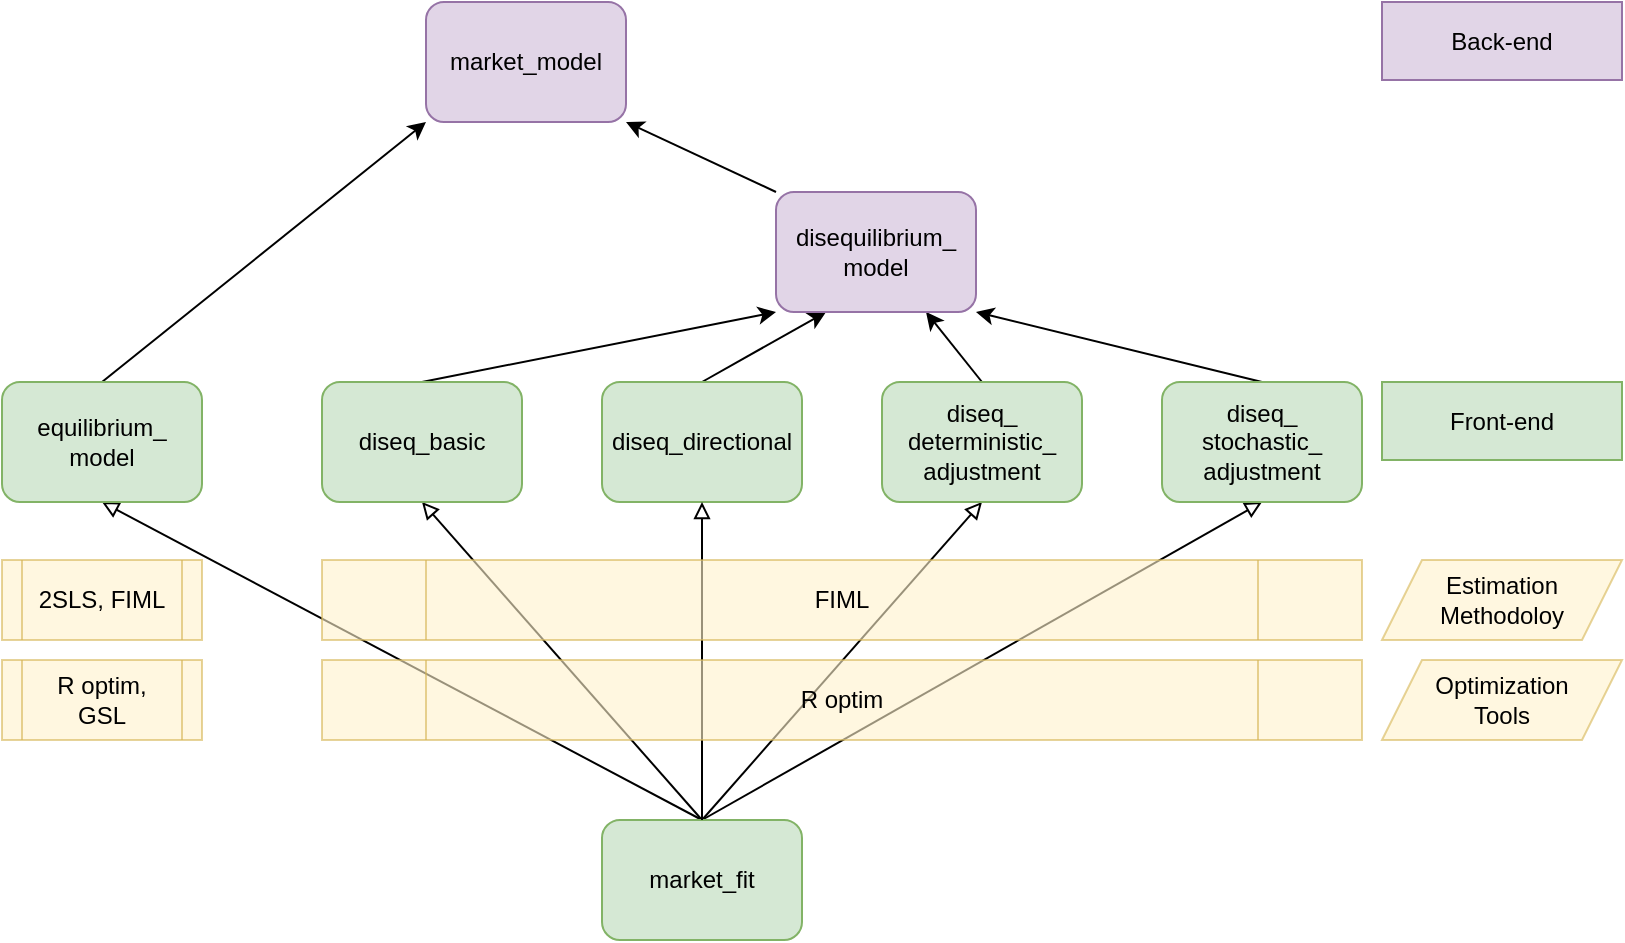 <mxfile version="20.0.4" type="device"><diagram id="wTxYyCtiBtCD-HAyGD6I" name="Page-1"><mxGraphModel dx="852" dy="920" grid="1" gridSize="10" guides="1" tooltips="1" connect="1" arrows="1" fold="1" page="1" pageScale="1" pageWidth="850" pageHeight="1100" math="0" shadow="0"><root><mxCell id="0"/><mxCell id="1" parent="0"/><mxCell id="85mBdZcTbbr6_1h3KeG0-2" value="" style="edgeStyle=orthogonalEdgeStyle;rounded=0;orthogonalLoop=1;jettySize=auto;html=1;noEdgeStyle=1;orthogonal=1;entryX=0.5;entryY=1;entryDx=0;entryDy=0;exitX=0.5;exitY=0;exitDx=0;exitDy=0;startArrow=none;startFill=0;endArrow=block;endFill=0;" parent="1" source="85mBdZcTbbr6_1h3KeG0-1" target="PXnDfbXDCQp5edidJXEw-2" edge="1"><mxGeometry relative="1" as="geometry"><mxPoint x="360" y="660" as="sourcePoint"/><mxPoint x="292" y="620" as="targetPoint"/></mxGeometry></mxCell><mxCell id="85mBdZcTbbr6_1h3KeG0-4" value="" style="edgeStyle=orthogonalEdgeStyle;rounded=0;orthogonalLoop=1;jettySize=auto;html=1;noEdgeStyle=1;orthogonal=1;entryX=0.5;entryY=1;entryDx=0;entryDy=0;exitX=0.5;exitY=0;exitDx=0;exitDy=0;startArrow=none;startFill=0;endArrow=block;endFill=0;" parent="1" source="85mBdZcTbbr6_1h3KeG0-1" target="PXnDfbXDCQp5edidJXEw-6" edge="1"><mxGeometry relative="1" as="geometry"><mxPoint x="380" y="640" as="sourcePoint"/><mxPoint x="80" y="481" as="targetPoint"/></mxGeometry></mxCell><mxCell id="85mBdZcTbbr6_1h3KeG0-6" value="" style="edgeStyle=orthogonalEdgeStyle;rounded=0;orthogonalLoop=1;jettySize=auto;html=1;noEdgeStyle=1;orthogonal=1;entryX=0.5;entryY=1;entryDx=0;entryDy=0;exitX=0.5;exitY=0;exitDx=0;exitDy=0;startArrow=none;startFill=0;endArrow=block;endFill=0;" parent="1" source="85mBdZcTbbr6_1h3KeG0-1" target="PXnDfbXDCQp5edidJXEw-10" edge="1"><mxGeometry relative="1" as="geometry"><mxPoint x="380" y="640" as="sourcePoint"/><mxPoint x="380" y="481" as="targetPoint"/></mxGeometry></mxCell><mxCell id="85mBdZcTbbr6_1h3KeG0-7" value="" style="edgeStyle=orthogonalEdgeStyle;rounded=0;orthogonalLoop=1;jettySize=auto;html=1;noEdgeStyle=1;orthogonal=1;entryX=0.5;entryY=1;entryDx=0;entryDy=0;exitX=0.5;exitY=0;exitDx=0;exitDy=0;startArrow=none;startFill=0;endArrow=block;endFill=0;" parent="1" source="85mBdZcTbbr6_1h3KeG0-1" target="PXnDfbXDCQp5edidJXEw-12" edge="1"><mxGeometry relative="1" as="geometry"><mxPoint x="380" y="640" as="sourcePoint"/><mxPoint x="520" y="481" as="targetPoint"/></mxGeometry></mxCell><mxCell id="PXnDfbXDCQp5edidJXEw-3" value="" style="edgeStyle=orthogonalEdgeStyle;rounded=0;orthogonalLoop=1;jettySize=auto;html=1;noEdgeStyle=1;orthogonal=1;exitX=0.5;exitY=0;exitDx=0;exitDy=0;" parent="1" source="PXnDfbXDCQp5edidJXEw-2" target="PXnDfbXDCQp5edidJXEw-1" edge="1"><mxGeometry relative="1" as="geometry"/></mxCell><mxCell id="PXnDfbXDCQp5edidJXEw-5" value="" style="edgeStyle=orthogonalEdgeStyle;rounded=0;orthogonalLoop=1;jettySize=auto;html=1;noEdgeStyle=1;orthogonal=1;" parent="1" source="PXnDfbXDCQp5edidJXEw-4" target="PXnDfbXDCQp5edidJXEw-1" edge="1"><mxGeometry relative="1" as="geometry"/></mxCell><mxCell id="PXnDfbXDCQp5edidJXEw-1" value="market_model" style="rounded=1;whiteSpace=wrap;html=1;fillColor=#e1d5e7;strokeColor=#9673a6;" parent="1" vertex="1"><mxGeometry x="232" y="221" width="100" height="60" as="geometry"/></mxCell><mxCell id="PXnDfbXDCQp5edidJXEw-2" value="equilibrium_ model" style="rounded=1;whiteSpace=wrap;html=1;fillColor=#d5e8d4;strokeColor=#82b366;" parent="1" vertex="1"><mxGeometry x="20" y="411" width="100" height="60" as="geometry"/></mxCell><mxCell id="PXnDfbXDCQp5edidJXEw-7" value="" style="edgeStyle=orthogonalEdgeStyle;rounded=0;orthogonalLoop=1;jettySize=auto;html=1;noEdgeStyle=1;orthogonal=1;entryX=0;entryY=1;entryDx=0;entryDy=0;exitX=0.5;exitY=0;exitDx=0;exitDy=0;" parent="1" source="PXnDfbXDCQp5edidJXEw-6" target="PXnDfbXDCQp5edidJXEw-4" edge="1"><mxGeometry relative="1" as="geometry"/></mxCell><mxCell id="PXnDfbXDCQp5edidJXEw-9" value="" style="edgeStyle=orthogonalEdgeStyle;rounded=0;orthogonalLoop=1;jettySize=auto;html=1;noEdgeStyle=1;orthogonal=1;exitX=0.5;exitY=0;exitDx=0;exitDy=0;entryX=0.25;entryY=1;entryDx=0;entryDy=0;" parent="1" source="PXnDfbXDCQp5edidJXEw-8" target="PXnDfbXDCQp5edidJXEw-4" edge="1"><mxGeometry relative="1" as="geometry"/></mxCell><mxCell id="PXnDfbXDCQp5edidJXEw-11" value="" style="edgeStyle=orthogonalEdgeStyle;rounded=0;orthogonalLoop=1;jettySize=auto;html=1;noEdgeStyle=1;orthogonal=1;entryX=0.75;entryY=1;entryDx=0;entryDy=0;exitX=0.5;exitY=0;exitDx=0;exitDy=0;" parent="1" source="PXnDfbXDCQp5edidJXEw-10" target="PXnDfbXDCQp5edidJXEw-4" edge="1"><mxGeometry relative="1" as="geometry"/></mxCell><mxCell id="PXnDfbXDCQp5edidJXEw-13" value="" style="edgeStyle=orthogonalEdgeStyle;rounded=0;orthogonalLoop=1;jettySize=auto;html=1;noEdgeStyle=1;orthogonal=1;exitX=0.5;exitY=0;exitDx=0;exitDy=0;" parent="1" source="PXnDfbXDCQp5edidJXEw-12" target="PXnDfbXDCQp5edidJXEw-4" edge="1"><mxGeometry relative="1" as="geometry"/></mxCell><mxCell id="PXnDfbXDCQp5edidJXEw-4" value="disequilibrium_&lt;br&gt;model" style="rounded=1;whiteSpace=wrap;html=1;fillColor=#e1d5e7;strokeColor=#9673a6;" parent="1" vertex="1"><mxGeometry x="407" y="316" width="100" height="60" as="geometry"/></mxCell><mxCell id="PXnDfbXDCQp5edidJXEw-6" value="diseq_basic" style="rounded=1;whiteSpace=wrap;html=1;fillColor=#d5e8d4;strokeColor=#82b366;" parent="1" vertex="1"><mxGeometry x="180" y="411" width="100" height="60" as="geometry"/></mxCell><mxCell id="PXnDfbXDCQp5edidJXEw-8" value="diseq_directional" style="rounded=1;whiteSpace=wrap;html=1;fillColor=#d5e8d4;strokeColor=#82b366;" parent="1" vertex="1"><mxGeometry x="320" y="411" width="100" height="60" as="geometry"/></mxCell><mxCell id="PXnDfbXDCQp5edidJXEw-10" value="diseq_ deterministic_ adjustment" style="rounded=1;html=1;align=center;whiteSpace=wrap;fillColor=#d5e8d4;strokeColor=#82b366;" parent="1" vertex="1"><mxGeometry x="460" y="411" width="100" height="60" as="geometry"/></mxCell><mxCell id="PXnDfbXDCQp5edidJXEw-12" value="diseq_ stochastic_ adjustment" style="rounded=1;whiteSpace=wrap;html=1;fillColor=#d5e8d4;strokeColor=#82b366;" parent="1" vertex="1"><mxGeometry x="600" y="411" width="100" height="60" as="geometry"/></mxCell><mxCell id="PXnDfbXDCQp5edidJXEw-15" value="2SLS, FIML" style="shape=process;whiteSpace=wrap;html=1;backgroundOutline=1;align=center;fillColor=#fff2cc;strokeColor=#d6b656;labelBackgroundColor=none;opacity=60;" parent="1" vertex="1"><mxGeometry x="20" y="500" width="100" height="40" as="geometry"/></mxCell><mxCell id="PXnDfbXDCQp5edidJXEw-16" value="Estimation Methodoloy" style="shape=parallelogram;perimeter=parallelogramPerimeter;whiteSpace=wrap;html=1;fixedSize=1;align=center;fillColor=#fff2cc;strokeColor=#d6b656;labelBackgroundColor=none;opacity=60;" parent="1" vertex="1"><mxGeometry x="710" y="500" width="120" height="40" as="geometry"/></mxCell><mxCell id="PXnDfbXDCQp5edidJXEw-17" value="Back-end" style="rounded=0;whiteSpace=wrap;html=1;align=center;fillColor=#e1d5e7;strokeColor=#9673a6;" parent="1" vertex="1"><mxGeometry x="710" y="221" width="120" height="39" as="geometry"/></mxCell><mxCell id="PXnDfbXDCQp5edidJXEw-18" value="Front-end" style="rounded=0;whiteSpace=wrap;html=1;align=center;fillColor=#d5e8d4;strokeColor=#82b366;" parent="1" vertex="1"><mxGeometry x="710" y="411" width="120" height="39" as="geometry"/></mxCell><mxCell id="PXnDfbXDCQp5edidJXEw-19" value="Optimization &lt;br&gt;Tools" style="shape=parallelogram;perimeter=parallelogramPerimeter;whiteSpace=wrap;html=1;fixedSize=1;align=center;fillColor=#fff2cc;strokeColor=#d6b656;labelBackgroundColor=none;opacity=60;" parent="1" vertex="1"><mxGeometry x="710" y="550" width="120" height="40" as="geometry"/></mxCell><mxCell id="PXnDfbXDCQp5edidJXEw-21" value="R optim,&lt;br&gt;GSL" style="shape=process;whiteSpace=wrap;html=1;backgroundOutline=1;align=center;fillColor=#fff2cc;strokeColor=#d6b656;labelBackgroundColor=none;opacity=60;" parent="1" vertex="1"><mxGeometry x="20" y="550" width="100" height="40" as="geometry"/></mxCell><mxCell id="85mBdZcTbbr6_1h3KeG0-1" value="market_fit" style="rounded=1;whiteSpace=wrap;html=1;fillColor=#d5e8d4;strokeColor=#82b366;" parent="1" vertex="1"><mxGeometry x="320" y="630" width="100" height="60" as="geometry"/></mxCell><mxCell id="85mBdZcTbbr6_1h3KeG0-5" value="" style="edgeStyle=orthogonalEdgeStyle;rounded=0;orthogonalLoop=1;jettySize=auto;html=1;noEdgeStyle=1;orthogonal=1;entryX=0.5;entryY=1;entryDx=0;entryDy=0;startArrow=none;startFill=0;sourcePerimeterSpacing=-7;endArrow=block;endFill=0;exitX=0.5;exitY=0;exitDx=0;exitDy=0;" parent="1" source="85mBdZcTbbr6_1h3KeG0-1" target="PXnDfbXDCQp5edidJXEw-8" edge="1"><mxGeometry relative="1" as="geometry"><mxPoint x="430" y="620" as="sourcePoint"/><mxPoint x="240" y="481" as="targetPoint"/></mxGeometry></mxCell><mxCell id="PXnDfbXDCQp5edidJXEw-14" value="FIML" style="shape=process;whiteSpace=wrap;html=1;backgroundOutline=1;align=center;fillColor=#fff2cc;strokeColor=#d6b656;labelBackgroundColor=none;opacity=60;" parent="1" vertex="1"><mxGeometry x="180" y="500" width="520" height="40" as="geometry"/></mxCell><mxCell id="PXnDfbXDCQp5edidJXEw-20" value="R optim" style="shape=process;whiteSpace=wrap;html=1;backgroundOutline=1;align=center;fillColor=#fff2cc;strokeColor=#d6b656;labelBackgroundColor=none;opacity=60;" parent="1" vertex="1"><mxGeometry x="180" y="550" width="520" height="40" as="geometry"/></mxCell></root></mxGraphModel></diagram></mxfile>